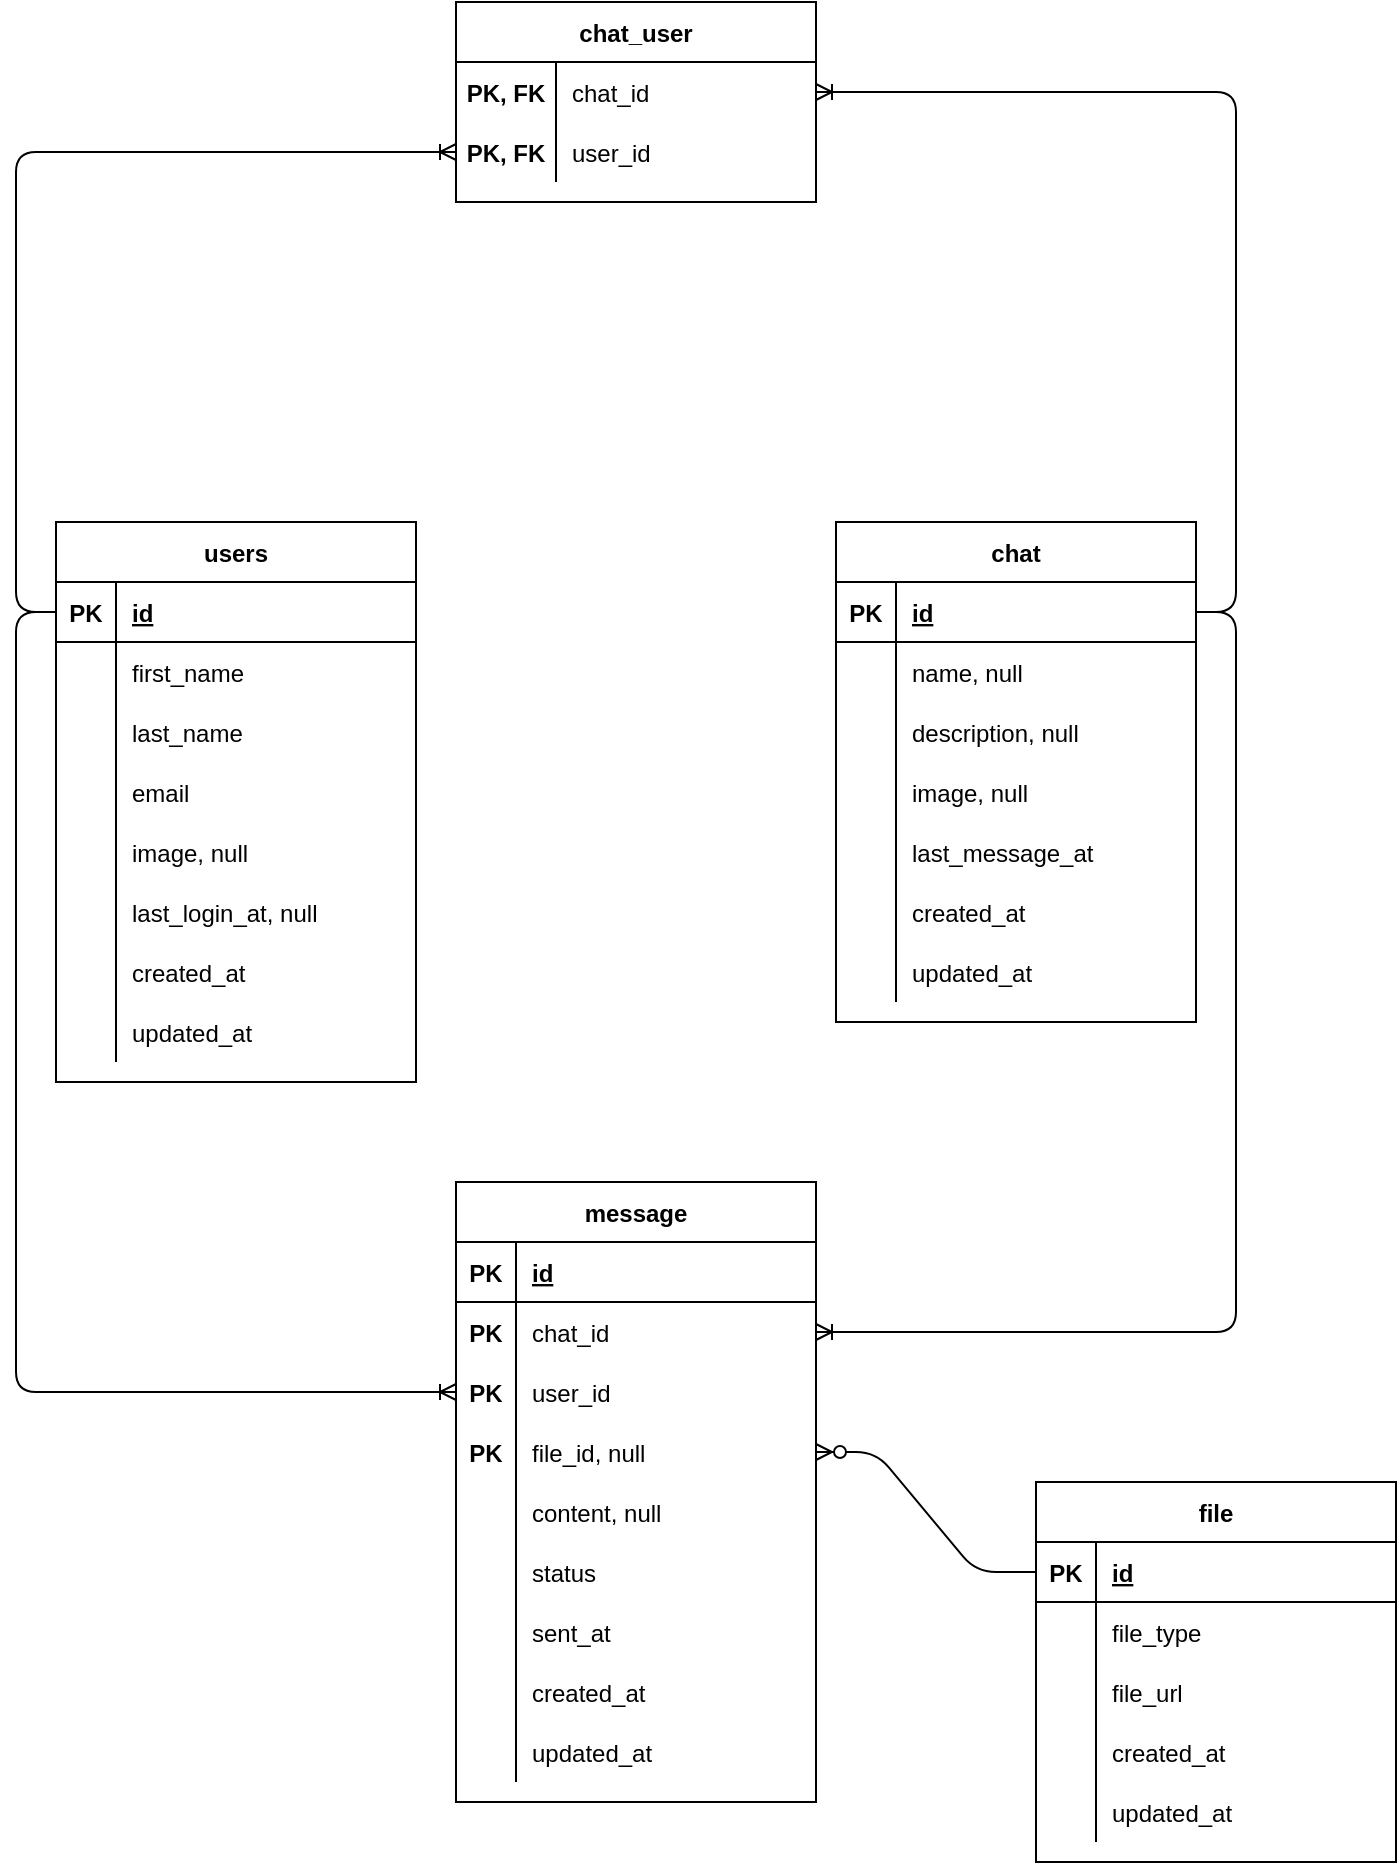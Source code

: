 <mxfile version="13.9.9" type="device"><diagram id="eo710juRVXJeqWndzKHb" name="Pagina-1"><mxGraphModel dx="1086" dy="966" grid="1" gridSize="10" guides="1" tooltips="1" connect="1" arrows="1" fold="1" page="1" pageScale="1" pageWidth="827" pageHeight="1169" math="0" shadow="0"><root><mxCell id="0"/><mxCell id="1" parent="0"/><mxCell id="_7czkLrjevxvrTtoMRKE-1" value="users" style="shape=table;startSize=30;container=1;collapsible=1;childLayout=tableLayout;fixedRows=1;rowLines=0;fontStyle=1;align=center;resizeLast=1;" parent="1" vertex="1"><mxGeometry x="130" y="360" width="180" height="280" as="geometry"/></mxCell><mxCell id="_7czkLrjevxvrTtoMRKE-2" value="" style="shape=partialRectangle;collapsible=0;dropTarget=0;pointerEvents=0;fillColor=none;top=0;left=0;bottom=1;right=0;points=[[0,0.5],[1,0.5]];portConstraint=eastwest;" parent="_7czkLrjevxvrTtoMRKE-1" vertex="1"><mxGeometry y="30" width="180" height="30" as="geometry"/></mxCell><mxCell id="_7czkLrjevxvrTtoMRKE-3" value="PK" style="shape=partialRectangle;connectable=0;fillColor=none;top=0;left=0;bottom=0;right=0;fontStyle=1;overflow=hidden;" parent="_7czkLrjevxvrTtoMRKE-2" vertex="1"><mxGeometry width="30" height="30" as="geometry"/></mxCell><mxCell id="_7czkLrjevxvrTtoMRKE-4" value="id" style="shape=partialRectangle;connectable=0;fillColor=none;top=0;left=0;bottom=0;right=0;align=left;spacingLeft=6;fontStyle=5;overflow=hidden;" parent="_7czkLrjevxvrTtoMRKE-2" vertex="1"><mxGeometry x="30" width="150" height="30" as="geometry"/></mxCell><mxCell id="_7czkLrjevxvrTtoMRKE-5" value="" style="shape=partialRectangle;collapsible=0;dropTarget=0;pointerEvents=0;fillColor=none;top=0;left=0;bottom=0;right=0;points=[[0,0.5],[1,0.5]];portConstraint=eastwest;" parent="_7czkLrjevxvrTtoMRKE-1" vertex="1"><mxGeometry y="60" width="180" height="30" as="geometry"/></mxCell><mxCell id="_7czkLrjevxvrTtoMRKE-6" value="" style="shape=partialRectangle;connectable=0;fillColor=none;top=0;left=0;bottom=0;right=0;editable=1;overflow=hidden;" parent="_7czkLrjevxvrTtoMRKE-5" vertex="1"><mxGeometry width="30" height="30" as="geometry"/></mxCell><mxCell id="_7czkLrjevxvrTtoMRKE-7" value="first_name" style="shape=partialRectangle;connectable=0;fillColor=none;top=0;left=0;bottom=0;right=0;align=left;spacingLeft=6;overflow=hidden;" parent="_7czkLrjevxvrTtoMRKE-5" vertex="1"><mxGeometry x="30" width="150" height="30" as="geometry"/></mxCell><mxCell id="_7czkLrjevxvrTtoMRKE-8" value="" style="shape=partialRectangle;collapsible=0;dropTarget=0;pointerEvents=0;fillColor=none;top=0;left=0;bottom=0;right=0;points=[[0,0.5],[1,0.5]];portConstraint=eastwest;" parent="_7czkLrjevxvrTtoMRKE-1" vertex="1"><mxGeometry y="90" width="180" height="30" as="geometry"/></mxCell><mxCell id="_7czkLrjevxvrTtoMRKE-9" value="" style="shape=partialRectangle;connectable=0;fillColor=none;top=0;left=0;bottom=0;right=0;editable=1;overflow=hidden;" parent="_7czkLrjevxvrTtoMRKE-8" vertex="1"><mxGeometry width="30" height="30" as="geometry"/></mxCell><mxCell id="_7czkLrjevxvrTtoMRKE-10" value="last_name" style="shape=partialRectangle;connectable=0;fillColor=none;top=0;left=0;bottom=0;right=0;align=left;spacingLeft=6;overflow=hidden;" parent="_7czkLrjevxvrTtoMRKE-8" vertex="1"><mxGeometry x="30" width="150" height="30" as="geometry"/></mxCell><mxCell id="_7czkLrjevxvrTtoMRKE-11" value="" style="shape=partialRectangle;collapsible=0;dropTarget=0;pointerEvents=0;fillColor=none;top=0;left=0;bottom=0;right=0;points=[[0,0.5],[1,0.5]];portConstraint=eastwest;" parent="_7czkLrjevxvrTtoMRKE-1" vertex="1"><mxGeometry y="120" width="180" height="30" as="geometry"/></mxCell><mxCell id="_7czkLrjevxvrTtoMRKE-12" value="" style="shape=partialRectangle;connectable=0;fillColor=none;top=0;left=0;bottom=0;right=0;editable=1;overflow=hidden;" parent="_7czkLrjevxvrTtoMRKE-11" vertex="1"><mxGeometry width="30" height="30" as="geometry"/></mxCell><mxCell id="_7czkLrjevxvrTtoMRKE-13" value="email" style="shape=partialRectangle;connectable=0;fillColor=none;top=0;left=0;bottom=0;right=0;align=left;spacingLeft=6;overflow=hidden;" parent="_7czkLrjevxvrTtoMRKE-11" vertex="1"><mxGeometry x="30" width="150" height="30" as="geometry"/></mxCell><mxCell id="_7czkLrjevxvrTtoMRKE-14" value="" style="shape=partialRectangle;collapsible=0;dropTarget=0;pointerEvents=0;fillColor=none;top=0;left=0;bottom=0;right=0;points=[[0,0.5],[1,0.5]];portConstraint=eastwest;" parent="_7czkLrjevxvrTtoMRKE-1" vertex="1"><mxGeometry y="150" width="180" height="30" as="geometry"/></mxCell><mxCell id="_7czkLrjevxvrTtoMRKE-15" value="" style="shape=partialRectangle;connectable=0;fillColor=none;top=0;left=0;bottom=0;right=0;editable=1;overflow=hidden;" parent="_7czkLrjevxvrTtoMRKE-14" vertex="1"><mxGeometry width="30" height="30" as="geometry"/></mxCell><mxCell id="_7czkLrjevxvrTtoMRKE-16" value="image, null" style="shape=partialRectangle;connectable=0;fillColor=none;top=0;left=0;bottom=0;right=0;align=left;spacingLeft=6;overflow=hidden;" parent="_7czkLrjevxvrTtoMRKE-14" vertex="1"><mxGeometry x="30" width="150" height="30" as="geometry"/></mxCell><mxCell id="_7czkLrjevxvrTtoMRKE-17" value="" style="shape=partialRectangle;collapsible=0;dropTarget=0;pointerEvents=0;fillColor=none;top=0;left=0;bottom=0;right=0;points=[[0,0.5],[1,0.5]];portConstraint=eastwest;" parent="_7czkLrjevxvrTtoMRKE-1" vertex="1"><mxGeometry y="180" width="180" height="30" as="geometry"/></mxCell><mxCell id="_7czkLrjevxvrTtoMRKE-18" value="" style="shape=partialRectangle;connectable=0;fillColor=none;top=0;left=0;bottom=0;right=0;editable=1;overflow=hidden;" parent="_7czkLrjevxvrTtoMRKE-17" vertex="1"><mxGeometry width="30" height="30" as="geometry"/></mxCell><mxCell id="_7czkLrjevxvrTtoMRKE-19" value="last_login_at, null" style="shape=partialRectangle;connectable=0;fillColor=none;top=0;left=0;bottom=0;right=0;align=left;spacingLeft=6;overflow=hidden;" parent="_7czkLrjevxvrTtoMRKE-17" vertex="1"><mxGeometry x="30" width="150" height="30" as="geometry"/></mxCell><mxCell id="_7czkLrjevxvrTtoMRKE-20" value="" style="shape=partialRectangle;collapsible=0;dropTarget=0;pointerEvents=0;fillColor=none;top=0;left=0;bottom=0;right=0;points=[[0,0.5],[1,0.5]];portConstraint=eastwest;" parent="_7czkLrjevxvrTtoMRKE-1" vertex="1"><mxGeometry y="210" width="180" height="30" as="geometry"/></mxCell><mxCell id="_7czkLrjevxvrTtoMRKE-21" value="" style="shape=partialRectangle;connectable=0;fillColor=none;top=0;left=0;bottom=0;right=0;editable=1;overflow=hidden;" parent="_7czkLrjevxvrTtoMRKE-20" vertex="1"><mxGeometry width="30" height="30" as="geometry"/></mxCell><mxCell id="_7czkLrjevxvrTtoMRKE-22" value="created_at" style="shape=partialRectangle;connectable=0;fillColor=none;top=0;left=0;bottom=0;right=0;align=left;spacingLeft=6;overflow=hidden;" parent="_7czkLrjevxvrTtoMRKE-20" vertex="1"><mxGeometry x="30" width="150" height="30" as="geometry"/></mxCell><mxCell id="_7czkLrjevxvrTtoMRKE-23" value="" style="shape=partialRectangle;collapsible=0;dropTarget=0;pointerEvents=0;fillColor=none;top=0;left=0;bottom=0;right=0;points=[[0,0.5],[1,0.5]];portConstraint=eastwest;" parent="_7czkLrjevxvrTtoMRKE-1" vertex="1"><mxGeometry y="240" width="180" height="30" as="geometry"/></mxCell><mxCell id="_7czkLrjevxvrTtoMRKE-24" value="" style="shape=partialRectangle;connectable=0;fillColor=none;top=0;left=0;bottom=0;right=0;editable=1;overflow=hidden;" parent="_7czkLrjevxvrTtoMRKE-23" vertex="1"><mxGeometry width="30" height="30" as="geometry"/></mxCell><mxCell id="_7czkLrjevxvrTtoMRKE-25" value="updated_at" style="shape=partialRectangle;connectable=0;fillColor=none;top=0;left=0;bottom=0;right=0;align=left;spacingLeft=6;overflow=hidden;" parent="_7czkLrjevxvrTtoMRKE-23" vertex="1"><mxGeometry x="30" width="150" height="30" as="geometry"/></mxCell><mxCell id="_7czkLrjevxvrTtoMRKE-26" value="chat" style="shape=table;startSize=30;container=1;collapsible=1;childLayout=tableLayout;fixedRows=1;rowLines=0;fontStyle=1;align=center;resizeLast=1;" parent="1" vertex="1"><mxGeometry x="520" y="360" width="180" height="250" as="geometry"/></mxCell><mxCell id="_7czkLrjevxvrTtoMRKE-27" value="" style="shape=partialRectangle;collapsible=0;dropTarget=0;pointerEvents=0;fillColor=none;top=0;left=0;bottom=1;right=0;points=[[0,0.5],[1,0.5]];portConstraint=eastwest;" parent="_7czkLrjevxvrTtoMRKE-26" vertex="1"><mxGeometry y="30" width="180" height="30" as="geometry"/></mxCell><mxCell id="_7czkLrjevxvrTtoMRKE-28" value="PK" style="shape=partialRectangle;connectable=0;fillColor=none;top=0;left=0;bottom=0;right=0;fontStyle=1;overflow=hidden;" parent="_7czkLrjevxvrTtoMRKE-27" vertex="1"><mxGeometry width="30" height="30" as="geometry"/></mxCell><mxCell id="_7czkLrjevxvrTtoMRKE-29" value="id" style="shape=partialRectangle;connectable=0;fillColor=none;top=0;left=0;bottom=0;right=0;align=left;spacingLeft=6;fontStyle=5;overflow=hidden;" parent="_7czkLrjevxvrTtoMRKE-27" vertex="1"><mxGeometry x="30" width="150" height="30" as="geometry"/></mxCell><mxCell id="_7czkLrjevxvrTtoMRKE-30" value="" style="shape=partialRectangle;collapsible=0;dropTarget=0;pointerEvents=0;fillColor=none;top=0;left=0;bottom=0;right=0;points=[[0,0.5],[1,0.5]];portConstraint=eastwest;" parent="_7czkLrjevxvrTtoMRKE-26" vertex="1"><mxGeometry y="60" width="180" height="30" as="geometry"/></mxCell><mxCell id="_7czkLrjevxvrTtoMRKE-31" value="" style="shape=partialRectangle;connectable=0;fillColor=none;top=0;left=0;bottom=0;right=0;editable=1;overflow=hidden;" parent="_7czkLrjevxvrTtoMRKE-30" vertex="1"><mxGeometry width="30" height="30" as="geometry"/></mxCell><mxCell id="_7czkLrjevxvrTtoMRKE-32" value="name, null" style="shape=partialRectangle;connectable=0;fillColor=none;top=0;left=0;bottom=0;right=0;align=left;spacingLeft=6;overflow=hidden;" parent="_7czkLrjevxvrTtoMRKE-30" vertex="1"><mxGeometry x="30" width="150" height="30" as="geometry"/></mxCell><mxCell id="_7czkLrjevxvrTtoMRKE-33" value="" style="shape=partialRectangle;collapsible=0;dropTarget=0;pointerEvents=0;fillColor=none;top=0;left=0;bottom=0;right=0;points=[[0,0.5],[1,0.5]];portConstraint=eastwest;" parent="_7czkLrjevxvrTtoMRKE-26" vertex="1"><mxGeometry y="90" width="180" height="30" as="geometry"/></mxCell><mxCell id="_7czkLrjevxvrTtoMRKE-34" value="" style="shape=partialRectangle;connectable=0;fillColor=none;top=0;left=0;bottom=0;right=0;editable=1;overflow=hidden;" parent="_7czkLrjevxvrTtoMRKE-33" vertex="1"><mxGeometry width="30" height="30" as="geometry"/></mxCell><mxCell id="_7czkLrjevxvrTtoMRKE-35" value="description, null" style="shape=partialRectangle;connectable=0;fillColor=none;top=0;left=0;bottom=0;right=0;align=left;spacingLeft=6;overflow=hidden;fontStyle=0" parent="_7czkLrjevxvrTtoMRKE-33" vertex="1"><mxGeometry x="30" width="150" height="30" as="geometry"/></mxCell><mxCell id="_7czkLrjevxvrTtoMRKE-36" value="" style="shape=partialRectangle;collapsible=0;dropTarget=0;pointerEvents=0;fillColor=none;top=0;left=0;bottom=0;right=0;points=[[0,0.5],[1,0.5]];portConstraint=eastwest;" parent="_7czkLrjevxvrTtoMRKE-26" vertex="1"><mxGeometry y="120" width="180" height="30" as="geometry"/></mxCell><mxCell id="_7czkLrjevxvrTtoMRKE-37" value="" style="shape=partialRectangle;connectable=0;fillColor=none;top=0;left=0;bottom=0;right=0;editable=1;overflow=hidden;" parent="_7czkLrjevxvrTtoMRKE-36" vertex="1"><mxGeometry width="30" height="30" as="geometry"/></mxCell><mxCell id="_7czkLrjevxvrTtoMRKE-38" value="image, null" style="shape=partialRectangle;connectable=0;fillColor=none;top=0;left=0;bottom=0;right=0;align=left;spacingLeft=6;overflow=hidden;" parent="_7czkLrjevxvrTtoMRKE-36" vertex="1"><mxGeometry x="30" width="150" height="30" as="geometry"/></mxCell><mxCell id="_7czkLrjevxvrTtoMRKE-42" value="" style="shape=partialRectangle;collapsible=0;dropTarget=0;pointerEvents=0;fillColor=none;top=0;left=0;bottom=0;right=0;points=[[0,0.5],[1,0.5]];portConstraint=eastwest;" parent="_7czkLrjevxvrTtoMRKE-26" vertex="1"><mxGeometry y="150" width="180" height="30" as="geometry"/></mxCell><mxCell id="_7czkLrjevxvrTtoMRKE-43" value="" style="shape=partialRectangle;connectable=0;fillColor=none;top=0;left=0;bottom=0;right=0;editable=1;overflow=hidden;" parent="_7czkLrjevxvrTtoMRKE-42" vertex="1"><mxGeometry width="30" height="30" as="geometry"/></mxCell><mxCell id="_7czkLrjevxvrTtoMRKE-44" value="last_message_at" style="shape=partialRectangle;connectable=0;fillColor=none;top=0;left=0;bottom=0;right=0;align=left;spacingLeft=6;overflow=hidden;" parent="_7czkLrjevxvrTtoMRKE-42" vertex="1"><mxGeometry x="30" width="150" height="30" as="geometry"/></mxCell><mxCell id="_7czkLrjevxvrTtoMRKE-45" value="" style="shape=partialRectangle;collapsible=0;dropTarget=0;pointerEvents=0;fillColor=none;top=0;left=0;bottom=0;right=0;points=[[0,0.5],[1,0.5]];portConstraint=eastwest;" parent="_7czkLrjevxvrTtoMRKE-26" vertex="1"><mxGeometry y="180" width="180" height="30" as="geometry"/></mxCell><mxCell id="_7czkLrjevxvrTtoMRKE-46" value="" style="shape=partialRectangle;connectable=0;fillColor=none;top=0;left=0;bottom=0;right=0;editable=1;overflow=hidden;" parent="_7czkLrjevxvrTtoMRKE-45" vertex="1"><mxGeometry width="30" height="30" as="geometry"/></mxCell><mxCell id="_7czkLrjevxvrTtoMRKE-47" value="created_at" style="shape=partialRectangle;connectable=0;fillColor=none;top=0;left=0;bottom=0;right=0;align=left;spacingLeft=6;overflow=hidden;" parent="_7czkLrjevxvrTtoMRKE-45" vertex="1"><mxGeometry x="30" width="150" height="30" as="geometry"/></mxCell><mxCell id="_7czkLrjevxvrTtoMRKE-48" value="" style="shape=partialRectangle;collapsible=0;dropTarget=0;pointerEvents=0;fillColor=none;top=0;left=0;bottom=0;right=0;points=[[0,0.5],[1,0.5]];portConstraint=eastwest;" parent="_7czkLrjevxvrTtoMRKE-26" vertex="1"><mxGeometry y="210" width="180" height="30" as="geometry"/></mxCell><mxCell id="_7czkLrjevxvrTtoMRKE-49" value="" style="shape=partialRectangle;connectable=0;fillColor=none;top=0;left=0;bottom=0;right=0;editable=1;overflow=hidden;" parent="_7czkLrjevxvrTtoMRKE-48" vertex="1"><mxGeometry width="30" height="30" as="geometry"/></mxCell><mxCell id="_7czkLrjevxvrTtoMRKE-50" value="updated_at" style="shape=partialRectangle;connectable=0;fillColor=none;top=0;left=0;bottom=0;right=0;align=left;spacingLeft=6;overflow=hidden;" parent="_7czkLrjevxvrTtoMRKE-48" vertex="1"><mxGeometry x="30" width="150" height="30" as="geometry"/></mxCell><mxCell id="_7czkLrjevxvrTtoMRKE-51" value="chat_user" style="shape=table;startSize=30;container=1;collapsible=1;childLayout=tableLayout;fixedRows=1;rowLines=0;fontStyle=1;align=center;resizeLast=1;" parent="1" vertex="1"><mxGeometry x="330" y="100" width="180" height="100" as="geometry"/></mxCell><mxCell id="_7czkLrjevxvrTtoMRKE-55" value="" style="shape=partialRectangle;collapsible=0;dropTarget=0;pointerEvents=0;fillColor=none;top=0;left=0;bottom=0;right=0;points=[[0,0.5],[1,0.5]];portConstraint=eastwest;" parent="_7czkLrjevxvrTtoMRKE-51" vertex="1"><mxGeometry y="30" width="180" height="30" as="geometry"/></mxCell><mxCell id="_7czkLrjevxvrTtoMRKE-56" value="PK, FK" style="shape=partialRectangle;connectable=0;fillColor=none;top=0;left=0;bottom=0;right=0;editable=1;overflow=hidden;fontStyle=1" parent="_7czkLrjevxvrTtoMRKE-55" vertex="1"><mxGeometry width="50" height="30" as="geometry"/></mxCell><mxCell id="_7czkLrjevxvrTtoMRKE-57" value="chat_id" style="shape=partialRectangle;connectable=0;fillColor=none;top=0;left=0;bottom=0;right=0;align=left;spacingLeft=6;overflow=hidden;" parent="_7czkLrjevxvrTtoMRKE-55" vertex="1"><mxGeometry x="50" width="130" height="30" as="geometry"/></mxCell><mxCell id="_7czkLrjevxvrTtoMRKE-58" value="" style="shape=partialRectangle;collapsible=0;dropTarget=0;pointerEvents=0;fillColor=none;top=0;left=0;bottom=0;right=0;points=[[0,0.5],[1,0.5]];portConstraint=eastwest;" parent="_7czkLrjevxvrTtoMRKE-51" vertex="1"><mxGeometry y="60" width="180" height="30" as="geometry"/></mxCell><mxCell id="_7czkLrjevxvrTtoMRKE-59" value="PK, FK" style="shape=partialRectangle;connectable=0;fillColor=none;top=0;left=0;bottom=0;right=0;editable=1;overflow=hidden;fontStyle=1" parent="_7czkLrjevxvrTtoMRKE-58" vertex="1"><mxGeometry width="50" height="30" as="geometry"/></mxCell><mxCell id="_7czkLrjevxvrTtoMRKE-60" value="user_id" style="shape=partialRectangle;connectable=0;fillColor=none;top=0;left=0;bottom=0;right=0;align=left;spacingLeft=6;overflow=hidden;" parent="_7czkLrjevxvrTtoMRKE-58" vertex="1"><mxGeometry x="50" width="130" height="30" as="geometry"/></mxCell><mxCell id="_7czkLrjevxvrTtoMRKE-76" value="" style="edgeStyle=orthogonalEdgeStyle;fontSize=12;html=1;endArrow=ERoneToMany;entryX=0;entryY=0.5;entryDx=0;entryDy=0;exitX=0;exitY=0.5;exitDx=0;exitDy=0;" parent="1" source="_7czkLrjevxvrTtoMRKE-2" target="_7czkLrjevxvrTtoMRKE-58" edge="1"><mxGeometry width="100" height="100" relative="1" as="geometry"><mxPoint x="330" y="450" as="sourcePoint"/><mxPoint x="430" y="350" as="targetPoint"/><Array as="points"><mxPoint x="110" y="405"/><mxPoint x="110" y="175"/></Array></mxGeometry></mxCell><mxCell id="_7czkLrjevxvrTtoMRKE-77" value="" style="edgeStyle=orthogonalEdgeStyle;fontSize=12;html=1;endArrow=ERoneToMany;entryX=1;entryY=0.5;entryDx=0;entryDy=0;exitX=1;exitY=0.5;exitDx=0;exitDy=0;" parent="1" source="_7czkLrjevxvrTtoMRKE-27" target="_7czkLrjevxvrTtoMRKE-55" edge="1"><mxGeometry width="100" height="100" relative="1" as="geometry"><mxPoint x="370" y="460" as="sourcePoint"/><mxPoint x="470" y="360" as="targetPoint"/><Array as="points"><mxPoint x="720" y="405"/><mxPoint x="720" y="145"/></Array></mxGeometry></mxCell><mxCell id="_7czkLrjevxvrTtoMRKE-81" value="message" style="shape=table;startSize=30;container=1;collapsible=1;childLayout=tableLayout;fixedRows=1;rowLines=0;fontStyle=1;align=center;resizeLast=1;" parent="1" vertex="1"><mxGeometry x="330" y="690" width="180" height="310" as="geometry"/></mxCell><mxCell id="_7czkLrjevxvrTtoMRKE-82" value="" style="shape=partialRectangle;collapsible=0;dropTarget=0;pointerEvents=0;fillColor=none;top=0;left=0;bottom=1;right=0;points=[[0,0.5],[1,0.5]];portConstraint=eastwest;" parent="_7czkLrjevxvrTtoMRKE-81" vertex="1"><mxGeometry y="30" width="180" height="30" as="geometry"/></mxCell><mxCell id="_7czkLrjevxvrTtoMRKE-83" value="PK" style="shape=partialRectangle;connectable=0;fillColor=none;top=0;left=0;bottom=0;right=0;fontStyle=1;overflow=hidden;" parent="_7czkLrjevxvrTtoMRKE-82" vertex="1"><mxGeometry width="30" height="30" as="geometry"/></mxCell><mxCell id="_7czkLrjevxvrTtoMRKE-84" value="id" style="shape=partialRectangle;connectable=0;fillColor=none;top=0;left=0;bottom=0;right=0;align=left;spacingLeft=6;fontStyle=5;overflow=hidden;" parent="_7czkLrjevxvrTtoMRKE-82" vertex="1"><mxGeometry x="30" width="150" height="30" as="geometry"/></mxCell><mxCell id="CvF4iX8Qdgvtnu5sxfM6-1" value="" style="shape=partialRectangle;collapsible=0;dropTarget=0;pointerEvents=0;fillColor=none;top=0;left=0;bottom=0;right=0;points=[[0,0.5],[1,0.5]];portConstraint=eastwest;" parent="_7czkLrjevxvrTtoMRKE-81" vertex="1"><mxGeometry y="60" width="180" height="30" as="geometry"/></mxCell><mxCell id="CvF4iX8Qdgvtnu5sxfM6-2" value="PK" style="shape=partialRectangle;connectable=0;fillColor=none;top=0;left=0;bottom=0;right=0;editable=1;overflow=hidden;fontStyle=1" parent="CvF4iX8Qdgvtnu5sxfM6-1" vertex="1"><mxGeometry width="30" height="30" as="geometry"/></mxCell><mxCell id="CvF4iX8Qdgvtnu5sxfM6-3" value="chat_id" style="shape=partialRectangle;connectable=0;fillColor=none;top=0;left=0;bottom=0;right=0;align=left;spacingLeft=6;overflow=hidden;" parent="CvF4iX8Qdgvtnu5sxfM6-1" vertex="1"><mxGeometry x="30" width="150" height="30" as="geometry"/></mxCell><mxCell id="_7czkLrjevxvrTtoMRKE-133" value="" style="shape=partialRectangle;collapsible=0;dropTarget=0;pointerEvents=0;fillColor=none;top=0;left=0;bottom=0;right=0;points=[[0,0.5],[1,0.5]];portConstraint=eastwest;" parent="_7czkLrjevxvrTtoMRKE-81" vertex="1"><mxGeometry y="90" width="180" height="30" as="geometry"/></mxCell><mxCell id="_7czkLrjevxvrTtoMRKE-134" value="PK" style="shape=partialRectangle;connectable=0;fillColor=none;top=0;left=0;bottom=0;right=0;editable=1;overflow=hidden;fontStyle=1" parent="_7czkLrjevxvrTtoMRKE-133" vertex="1"><mxGeometry width="30" height="30" as="geometry"/></mxCell><mxCell id="_7czkLrjevxvrTtoMRKE-135" value="user_id" style="shape=partialRectangle;connectable=0;fillColor=none;top=0;left=0;bottom=0;right=0;align=left;spacingLeft=6;overflow=hidden;" parent="_7czkLrjevxvrTtoMRKE-133" vertex="1"><mxGeometry x="30" width="150" height="30" as="geometry"/></mxCell><mxCell id="_7czkLrjevxvrTtoMRKE-85" value="" style="shape=partialRectangle;collapsible=0;dropTarget=0;pointerEvents=0;fillColor=none;top=0;left=0;bottom=0;right=0;points=[[0,0.5],[1,0.5]];portConstraint=eastwest;" parent="_7czkLrjevxvrTtoMRKE-81" vertex="1"><mxGeometry y="120" width="180" height="30" as="geometry"/></mxCell><mxCell id="_7czkLrjevxvrTtoMRKE-86" value="PK" style="shape=partialRectangle;connectable=0;fillColor=none;top=0;left=0;bottom=0;right=0;editable=1;overflow=hidden;fontStyle=1" parent="_7czkLrjevxvrTtoMRKE-85" vertex="1"><mxGeometry width="30" height="30" as="geometry"/></mxCell><mxCell id="_7czkLrjevxvrTtoMRKE-87" value="file_id, null" style="shape=partialRectangle;connectable=0;fillColor=none;top=0;left=0;bottom=0;right=0;align=left;spacingLeft=6;overflow=hidden;" parent="_7czkLrjevxvrTtoMRKE-85" vertex="1"><mxGeometry x="30" width="150" height="30" as="geometry"/></mxCell><mxCell id="_7czkLrjevxvrTtoMRKE-88" value="" style="shape=partialRectangle;collapsible=0;dropTarget=0;pointerEvents=0;fillColor=none;top=0;left=0;bottom=0;right=0;points=[[0,0.5],[1,0.5]];portConstraint=eastwest;" parent="_7czkLrjevxvrTtoMRKE-81" vertex="1"><mxGeometry y="150" width="180" height="30" as="geometry"/></mxCell><mxCell id="_7czkLrjevxvrTtoMRKE-89" value="" style="shape=partialRectangle;connectable=0;fillColor=none;top=0;left=0;bottom=0;right=0;editable=1;overflow=hidden;" parent="_7czkLrjevxvrTtoMRKE-88" vertex="1"><mxGeometry width="30" height="30" as="geometry"/></mxCell><mxCell id="_7czkLrjevxvrTtoMRKE-90" value="content, null" style="shape=partialRectangle;connectable=0;fillColor=none;top=0;left=0;bottom=0;right=0;align=left;spacingLeft=6;overflow=hidden;fontStyle=0" parent="_7czkLrjevxvrTtoMRKE-88" vertex="1"><mxGeometry x="30" width="150" height="30" as="geometry"/></mxCell><mxCell id="_7czkLrjevxvrTtoMRKE-91" value="" style="shape=partialRectangle;collapsible=0;dropTarget=0;pointerEvents=0;fillColor=none;top=0;left=0;bottom=0;right=0;points=[[0,0.5],[1,0.5]];portConstraint=eastwest;" parent="_7czkLrjevxvrTtoMRKE-81" vertex="1"><mxGeometry y="180" width="180" height="30" as="geometry"/></mxCell><mxCell id="_7czkLrjevxvrTtoMRKE-92" value="" style="shape=partialRectangle;connectable=0;fillColor=none;top=0;left=0;bottom=0;right=0;editable=1;overflow=hidden;" parent="_7czkLrjevxvrTtoMRKE-91" vertex="1"><mxGeometry width="30" height="30" as="geometry"/></mxCell><mxCell id="_7czkLrjevxvrTtoMRKE-93" value="status" style="shape=partialRectangle;connectable=0;fillColor=none;top=0;left=0;bottom=0;right=0;align=left;spacingLeft=6;overflow=hidden;" parent="_7czkLrjevxvrTtoMRKE-91" vertex="1"><mxGeometry x="30" width="150" height="30" as="geometry"/></mxCell><mxCell id="_7czkLrjevxvrTtoMRKE-94" value="" style="shape=partialRectangle;collapsible=0;dropTarget=0;pointerEvents=0;fillColor=none;top=0;left=0;bottom=0;right=0;points=[[0,0.5],[1,0.5]];portConstraint=eastwest;" parent="_7czkLrjevxvrTtoMRKE-81" vertex="1"><mxGeometry y="210" width="180" height="30" as="geometry"/></mxCell><mxCell id="_7czkLrjevxvrTtoMRKE-95" value="" style="shape=partialRectangle;connectable=0;fillColor=none;top=0;left=0;bottom=0;right=0;editable=1;overflow=hidden;" parent="_7czkLrjevxvrTtoMRKE-94" vertex="1"><mxGeometry width="30" height="30" as="geometry"/></mxCell><mxCell id="_7czkLrjevxvrTtoMRKE-96" value="sent_at" style="shape=partialRectangle;connectable=0;fillColor=none;top=0;left=0;bottom=0;right=0;align=left;spacingLeft=6;overflow=hidden;" parent="_7czkLrjevxvrTtoMRKE-94" vertex="1"><mxGeometry x="30" width="150" height="30" as="geometry"/></mxCell><mxCell id="_7czkLrjevxvrTtoMRKE-97" value="" style="shape=partialRectangle;collapsible=0;dropTarget=0;pointerEvents=0;fillColor=none;top=0;left=0;bottom=0;right=0;points=[[0,0.5],[1,0.5]];portConstraint=eastwest;" parent="_7czkLrjevxvrTtoMRKE-81" vertex="1"><mxGeometry y="240" width="180" height="30" as="geometry"/></mxCell><mxCell id="_7czkLrjevxvrTtoMRKE-98" value="" style="shape=partialRectangle;connectable=0;fillColor=none;top=0;left=0;bottom=0;right=0;editable=1;overflow=hidden;" parent="_7czkLrjevxvrTtoMRKE-97" vertex="1"><mxGeometry width="30" height="30" as="geometry"/></mxCell><mxCell id="_7czkLrjevxvrTtoMRKE-99" value="created_at" style="shape=partialRectangle;connectable=0;fillColor=none;top=0;left=0;bottom=0;right=0;align=left;spacingLeft=6;overflow=hidden;" parent="_7czkLrjevxvrTtoMRKE-97" vertex="1"><mxGeometry x="30" width="150" height="30" as="geometry"/></mxCell><mxCell id="_7czkLrjevxvrTtoMRKE-103" value="" style="shape=partialRectangle;collapsible=0;dropTarget=0;pointerEvents=0;fillColor=none;top=0;left=0;bottom=0;right=0;points=[[0,0.5],[1,0.5]];portConstraint=eastwest;" parent="_7czkLrjevxvrTtoMRKE-81" vertex="1"><mxGeometry y="270" width="180" height="30" as="geometry"/></mxCell><mxCell id="_7czkLrjevxvrTtoMRKE-104" value="" style="shape=partialRectangle;connectable=0;fillColor=none;top=0;left=0;bottom=0;right=0;editable=1;overflow=hidden;" parent="_7czkLrjevxvrTtoMRKE-103" vertex="1"><mxGeometry width="30" height="30" as="geometry"/></mxCell><mxCell id="_7czkLrjevxvrTtoMRKE-105" value="updated_at" style="shape=partialRectangle;connectable=0;fillColor=none;top=0;left=0;bottom=0;right=0;align=left;spacingLeft=6;overflow=hidden;" parent="_7czkLrjevxvrTtoMRKE-103" vertex="1"><mxGeometry x="30" width="150" height="30" as="geometry"/></mxCell><mxCell id="_7czkLrjevxvrTtoMRKE-108" value="file" style="shape=table;startSize=30;container=1;collapsible=1;childLayout=tableLayout;fixedRows=1;rowLines=0;fontStyle=1;align=center;resizeLast=1;" parent="1" vertex="1"><mxGeometry x="620" y="840" width="180" height="190" as="geometry"/></mxCell><mxCell id="_7czkLrjevxvrTtoMRKE-109" value="" style="shape=partialRectangle;collapsible=0;dropTarget=0;pointerEvents=0;fillColor=none;top=0;left=0;bottom=1;right=0;points=[[0,0.5],[1,0.5]];portConstraint=eastwest;" parent="_7czkLrjevxvrTtoMRKE-108" vertex="1"><mxGeometry y="30" width="180" height="30" as="geometry"/></mxCell><mxCell id="_7czkLrjevxvrTtoMRKE-110" value="PK" style="shape=partialRectangle;connectable=0;fillColor=none;top=0;left=0;bottom=0;right=0;fontStyle=1;overflow=hidden;" parent="_7czkLrjevxvrTtoMRKE-109" vertex="1"><mxGeometry width="30" height="30" as="geometry"/></mxCell><mxCell id="_7czkLrjevxvrTtoMRKE-111" value="id" style="shape=partialRectangle;connectable=0;fillColor=none;top=0;left=0;bottom=0;right=0;align=left;spacingLeft=6;fontStyle=5;overflow=hidden;" parent="_7czkLrjevxvrTtoMRKE-109" vertex="1"><mxGeometry x="30" width="150" height="30" as="geometry"/></mxCell><mxCell id="_7czkLrjevxvrTtoMRKE-115" value="" style="shape=partialRectangle;collapsible=0;dropTarget=0;pointerEvents=0;fillColor=none;top=0;left=0;bottom=0;right=0;points=[[0,0.5],[1,0.5]];portConstraint=eastwest;" parent="_7czkLrjevxvrTtoMRKE-108" vertex="1"><mxGeometry y="60" width="180" height="30" as="geometry"/></mxCell><mxCell id="_7czkLrjevxvrTtoMRKE-116" value="" style="shape=partialRectangle;connectable=0;fillColor=none;top=0;left=0;bottom=0;right=0;editable=1;overflow=hidden;" parent="_7czkLrjevxvrTtoMRKE-115" vertex="1"><mxGeometry width="30" height="30" as="geometry"/></mxCell><mxCell id="_7czkLrjevxvrTtoMRKE-117" value="file_type" style="shape=partialRectangle;connectable=0;fillColor=none;top=0;left=0;bottom=0;right=0;align=left;spacingLeft=6;overflow=hidden;fontStyle=0" parent="_7czkLrjevxvrTtoMRKE-115" vertex="1"><mxGeometry x="30" width="150" height="30" as="geometry"/></mxCell><mxCell id="_7czkLrjevxvrTtoMRKE-118" value="" style="shape=partialRectangle;collapsible=0;dropTarget=0;pointerEvents=0;fillColor=none;top=0;left=0;bottom=0;right=0;points=[[0,0.5],[1,0.5]];portConstraint=eastwest;" parent="_7czkLrjevxvrTtoMRKE-108" vertex="1"><mxGeometry y="90" width="180" height="30" as="geometry"/></mxCell><mxCell id="_7czkLrjevxvrTtoMRKE-119" value="" style="shape=partialRectangle;connectable=0;fillColor=none;top=0;left=0;bottom=0;right=0;editable=1;overflow=hidden;" parent="_7czkLrjevxvrTtoMRKE-118" vertex="1"><mxGeometry width="30" height="30" as="geometry"/></mxCell><mxCell id="_7czkLrjevxvrTtoMRKE-120" value="file_url" style="shape=partialRectangle;connectable=0;fillColor=none;top=0;left=0;bottom=0;right=0;align=left;spacingLeft=6;overflow=hidden;" parent="_7czkLrjevxvrTtoMRKE-118" vertex="1"><mxGeometry x="30" width="150" height="30" as="geometry"/></mxCell><mxCell id="_7czkLrjevxvrTtoMRKE-124" value="" style="shape=partialRectangle;collapsible=0;dropTarget=0;pointerEvents=0;fillColor=none;top=0;left=0;bottom=0;right=0;points=[[0,0.5],[1,0.5]];portConstraint=eastwest;" parent="_7czkLrjevxvrTtoMRKE-108" vertex="1"><mxGeometry y="120" width="180" height="30" as="geometry"/></mxCell><mxCell id="_7czkLrjevxvrTtoMRKE-125" value="" style="shape=partialRectangle;connectable=0;fillColor=none;top=0;left=0;bottom=0;right=0;editable=1;overflow=hidden;" parent="_7czkLrjevxvrTtoMRKE-124" vertex="1"><mxGeometry width="30" height="30" as="geometry"/></mxCell><mxCell id="_7czkLrjevxvrTtoMRKE-126" value="created_at" style="shape=partialRectangle;connectable=0;fillColor=none;top=0;left=0;bottom=0;right=0;align=left;spacingLeft=6;overflow=hidden;" parent="_7czkLrjevxvrTtoMRKE-124" vertex="1"><mxGeometry x="30" width="150" height="30" as="geometry"/></mxCell><mxCell id="_7czkLrjevxvrTtoMRKE-127" value="" style="shape=partialRectangle;collapsible=0;dropTarget=0;pointerEvents=0;fillColor=none;top=0;left=0;bottom=0;right=0;points=[[0,0.5],[1,0.5]];portConstraint=eastwest;" parent="_7czkLrjevxvrTtoMRKE-108" vertex="1"><mxGeometry y="150" width="180" height="30" as="geometry"/></mxCell><mxCell id="_7czkLrjevxvrTtoMRKE-128" value="" style="shape=partialRectangle;connectable=0;fillColor=none;top=0;left=0;bottom=0;right=0;editable=1;overflow=hidden;" parent="_7czkLrjevxvrTtoMRKE-127" vertex="1"><mxGeometry width="30" height="30" as="geometry"/></mxCell><mxCell id="_7czkLrjevxvrTtoMRKE-129" value="updated_at" style="shape=partialRectangle;connectable=0;fillColor=none;top=0;left=0;bottom=0;right=0;align=left;spacingLeft=6;overflow=hidden;" parent="_7czkLrjevxvrTtoMRKE-127" vertex="1"><mxGeometry x="30" width="150" height="30" as="geometry"/></mxCell><mxCell id="CvF4iX8Qdgvtnu5sxfM6-5" value="" style="edgeStyle=orthogonalEdgeStyle;fontSize=12;html=1;endArrow=ERoneToMany;entryX=0;entryY=0.5;entryDx=0;entryDy=0;exitX=0;exitY=0.5;exitDx=0;exitDy=0;" parent="1" source="_7czkLrjevxvrTtoMRKE-2" target="_7czkLrjevxvrTtoMRKE-133" edge="1"><mxGeometry width="100" height="100" relative="1" as="geometry"><mxPoint x="130" y="400" as="sourcePoint"/><mxPoint x="460" y="540" as="targetPoint"/><Array as="points"><mxPoint x="110" y="405"/><mxPoint x="110" y="795"/></Array></mxGeometry></mxCell><mxCell id="CvF4iX8Qdgvtnu5sxfM6-7" value="" style="edgeStyle=orthogonalEdgeStyle;fontSize=12;html=1;endArrow=ERoneToMany;entryX=1;entryY=0.5;entryDx=0;entryDy=0;exitX=1;exitY=0.5;exitDx=0;exitDy=0;" parent="1" source="_7czkLrjevxvrTtoMRKE-27" target="CvF4iX8Qdgvtnu5sxfM6-1" edge="1"><mxGeometry width="100" height="100" relative="1" as="geometry"><mxPoint x="360" y="640" as="sourcePoint"/><mxPoint x="460" y="540" as="targetPoint"/><Array as="points"><mxPoint x="720" y="405"/><mxPoint x="720" y="765"/></Array></mxGeometry></mxCell><mxCell id="CvF4iX8Qdgvtnu5sxfM6-9" value="" style="edgeStyle=entityRelationEdgeStyle;fontSize=12;html=1;endArrow=ERzeroToMany;endFill=1;entryX=1;entryY=0.5;entryDx=0;entryDy=0;exitX=0;exitY=0.5;exitDx=0;exitDy=0;" parent="1" source="_7czkLrjevxvrTtoMRKE-109" target="_7czkLrjevxvrTtoMRKE-85" edge="1"><mxGeometry width="100" height="100" relative="1" as="geometry"><mxPoint x="360" y="840" as="sourcePoint"/><mxPoint x="460" y="740" as="targetPoint"/></mxGeometry></mxCell></root></mxGraphModel></diagram></mxfile>